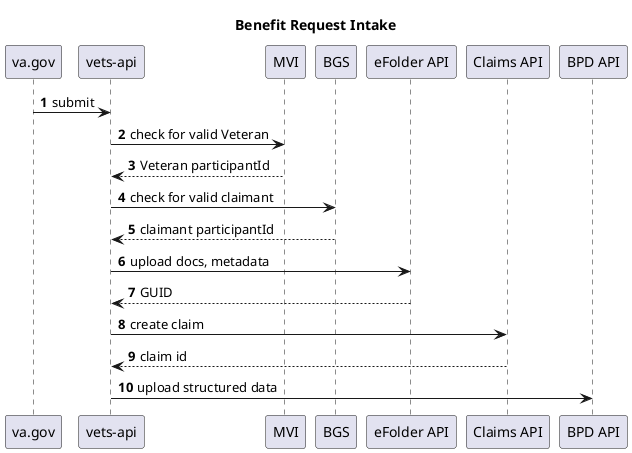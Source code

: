 @startuml
title Benefit Request Intake
autonumber
participant "va.gov" as web
participant "vets-api" as api
participant "MVI" as mvi
participant "BGS" as bgs
participant "eFolder API" as efolder
participant "Claims API" as claims
participant "BPD API" as bpd
web -> api: submit
api -> mvi: check for valid Veteran
return Veteran participantId
api -> bgs: check for valid claimant
return claimant participantId
api -> efolder: upload docs, metadata
return GUID
api -> claims: create claim
return claim id
api -> bpd: upload structured data
@enduml
